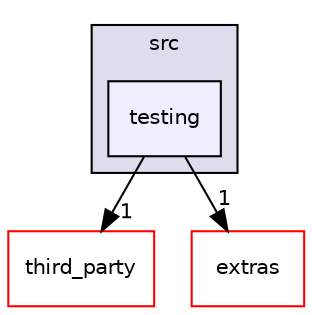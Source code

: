digraph "src/third_party/orsa-fundamental_1.0/src/testing" {
  compound=true
  node [ fontsize="10", fontname="Helvetica"];
  edge [ labelfontsize="10", labelfontname="Helvetica"];
  subgraph clusterdir_54d8ad77591c48ad1d4550f250508655 {
    graph [ bgcolor="#ddddee", pencolor="black", label="src" fontname="Helvetica", fontsize="10", URL="dir_54d8ad77591c48ad1d4550f250508655.html"]
  dir_d2857a8c39923ae6d1791e6162855108 [shape=box, label="testing", style="filled", fillcolor="#eeeeff", pencolor="black", URL="dir_d2857a8c39923ae6d1791e6162855108.html"];
  }
  dir_4a27f9e785ec53a1db7bb603f435ba9e [shape=box label="third_party" fillcolor="white" style="filled" color="red" URL="dir_4a27f9e785ec53a1db7bb603f435ba9e.html"];
  dir_01fbf893a95991415cb660355a93b011 [shape=box label="extras" fillcolor="white" style="filled" color="red" URL="dir_01fbf893a95991415cb660355a93b011.html"];
  dir_d2857a8c39923ae6d1791e6162855108->dir_4a27f9e785ec53a1db7bb603f435ba9e [headlabel="1", labeldistance=1.5 headhref="dir_000022_000023.html"];
  dir_d2857a8c39923ae6d1791e6162855108->dir_01fbf893a95991415cb660355a93b011 [headlabel="1", labeldistance=1.5 headhref="dir_000022_000016.html"];
}
